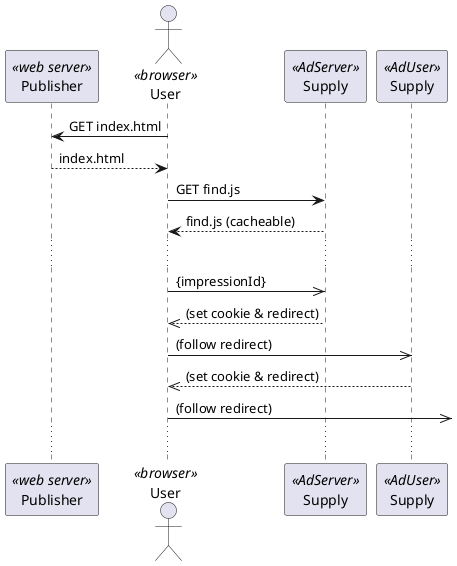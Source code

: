 @startuml
participant Publisher << web server >>
actor User << browser >>
participant Supply as Supply << AdServer >>
participant Supply as SupplyU << AdUser >>
 
User -> Publisher: GET index.html
User <-- Publisher: index.html

User -> Supply: GET find.js
User <-- Supply: find.js (cacheable)

...

User ->> Supply  : {impressionId}
User <<-- Supply : (set cookie & redirect)
User  ->> SupplyU: (follow redirect)
User <<-- SupplyU: (set cookie & redirect)
User ->>]       : (follow redirect)

...


@enduml
